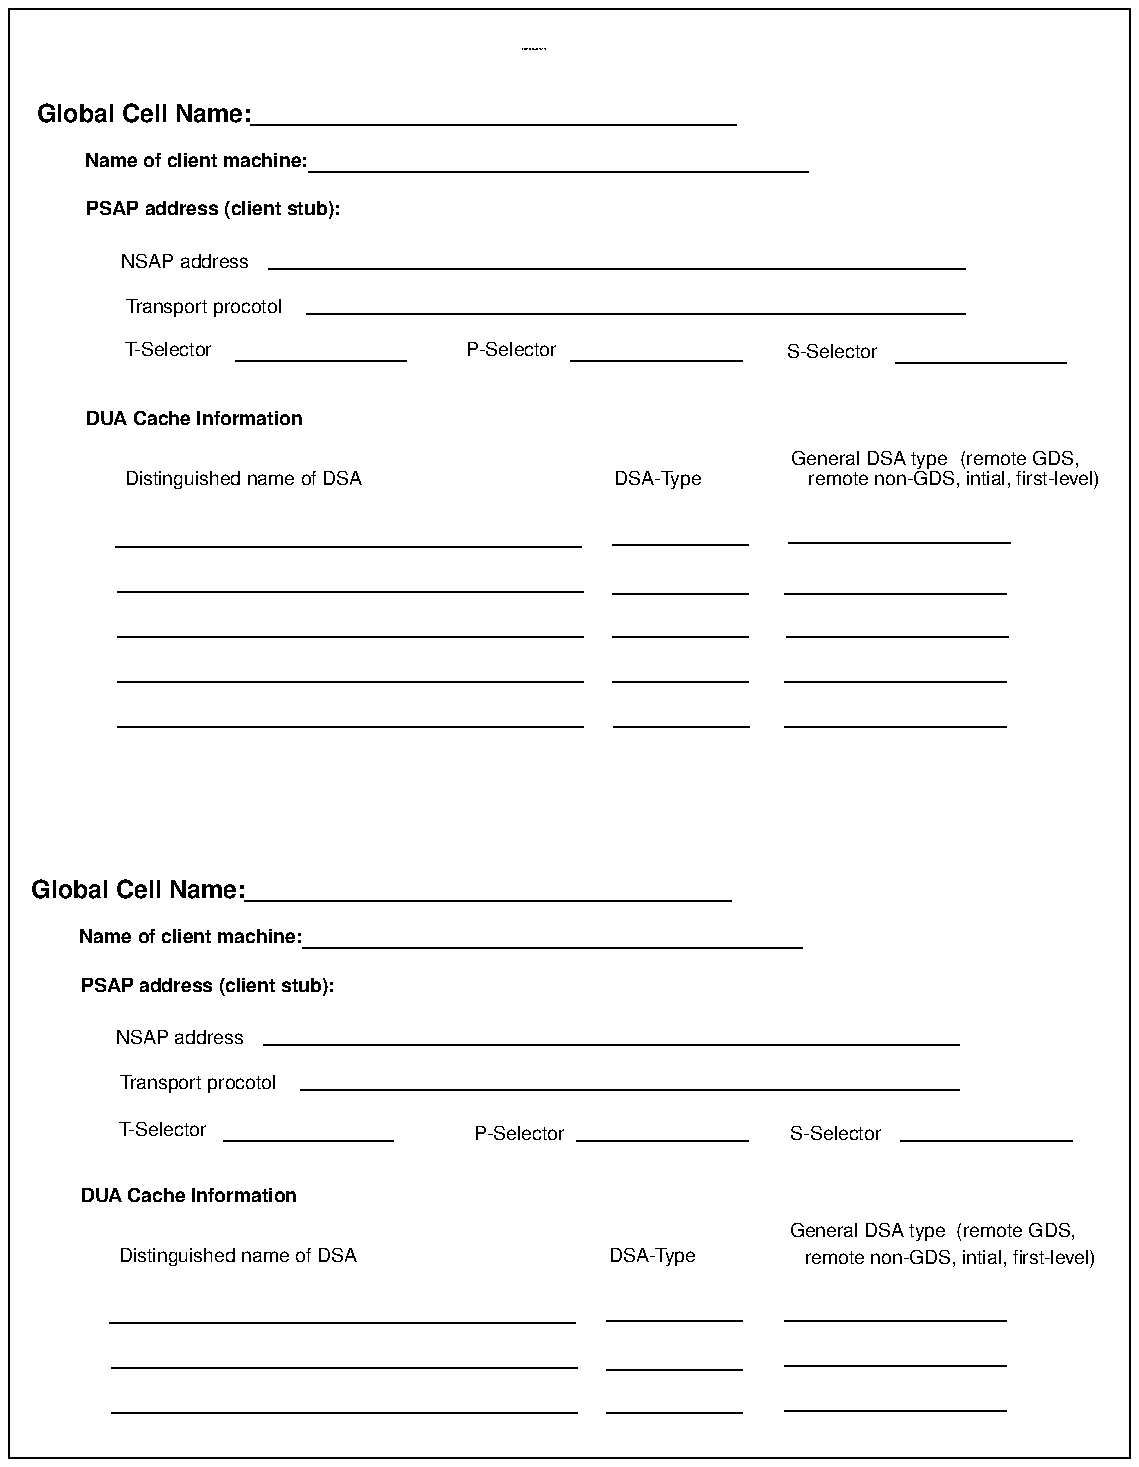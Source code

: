 ...\" @OSF_COPYRIGHT@
...\" COPYRIGHT NOTICE
...\" Copyright (c) 1990, 1991, 1992, 1993 Open Software Foundation, Inc.
...\" ALL RIGHTS RESERVED (DCE).  See the file named COPYRIGHT.DCE in the
...\" src directory for the full copyright text.
...\" 
...\" HISTORY
...\" $Log: fig14.clientE.pic,v $
...\" Revision 1.1.2.1  1994/08/04  21:02:03  hal
...\" 	Create DCE GDS Admin Gd & Ref from GDS parts of Adm Gd & Cmd Ref; fix log
...\" 	[1994/08/04  20:37:23  hal]
...\"
...\" Revision 1.1.2.5  1993/01/28  19:08:54  dbelch
...\" 	Embedding copyright notice
...\" 	[1993/01/28  18:37:06  dbelch]
...\" 
...\" Revision 1.1.2.4  1992/12/08  21:39:18  rnollman
...\" 	fixed illustration
...\" 	[1992/12/08  21:38:53  rnollman]
...\" 
...\" Revision 1.1.2.3  1992/12/08  21:22:40  rnollman
...\" 	fixed illustration
...\" 	[1992/12/08  21:22:16  rnollman]
...\" 
...\" Revision 1.1.2.2  1992/12/08  20:32:54  rnollman
...\" 	new illustration
...\" 	[1992/12/08  20:32:27  rnollman]
...\" 
...\" $EndLog$
.PS
scale = 106.667
"\fH\s7T-Selector\s0\fP"  at 323, 591
"\fH\s7S-Selector\s0\fP"  at 677, 590
"\fH\s7P-Selector\s0\fP"  at 506, 591
line   from 353, 169 \
	to 443, 169 
"\fH\s7T-Selector\s0\fP"  at 320, 175
line   from 714, 169 \
	to 805, 169 
line   from 541, 169 \
	to 632, 169 
"\fH\s7S-Selector\s0\fP"  at 679, 173
"\fH\s7P-Selector\s0\fP"  at 510, 173
"\f(HB\s10Client Worksheet\s0\fP"  at 518, 754
line   from 652, 25 \
	to 770, 25 
line   from 652, 49 \
	to 770, 49 
line   from 652, 73 \
	to 770, 73 
line   from 652, 390 \
	to 770, 390 
line   from 652, 414 \
	to 770, 414 
line   from 653, 438 \
	to 771, 438 
line   from 652, 461 \
	to 770, 461 
line   from 654, 488 \
	to 772, 488 
"\fH\s7remote non-GDS, intial, first-level)\s0\fP"  at 742, 522
"\fH\s7(remote GDS,\s0\fP"  at 777, 533
"\fH\s7General DSA type\s0\fP"  at 697, 533
"\fH\s7(remote GDS,\s0\fP"  at 775, 121
"\fH\s7remote non-GDS, intial, first-level)\s0\fP"  at 740, 107
"\fH\s7General DSA type\s0\fP"  at 696, 121
line   from 398, 686 \
	to 664, 686 
"\f(HB\s7PSAP address (client stub):\s0\fP"  at 347, 666
"\f(HB\s7Name of client machine:\s0\fP"  at 338, 692
"\fH\s7DSA-Type\s0\fP"  at 584, 522
"\fH\s7Distinguished name of DSA\s0\fP"  at 363, 522
line   from 295, 486 \
	to 543, 486 
line   from 560, 487 \
	to 632, 487 
line   from 296, 462 \
	to 544, 462 
line   from 296, 438 \
	to 544, 438 
line   from 296, 414 \
	to 544, 414 
line   from 560, 438 \
	to 632, 438 
line   from 561, 390 \
	to 633, 390 
line   from 560, 461 \
	to 632, 461 
line   from 560, 414 \
	to 632, 414 
"\fH\s7\s0\fP"  at 795, 607
"\f(HB\s7DUA Cache Information\s0\fP"  at 337, 554
"\f(HB\s9Global Cell Name:\s0\fP"  at 310, 716
line   from 367, 711 \
	to 626, 711 
"\fH\s7Transport procotol\s0\fP"  at 342, 614
"\fH\s7NSAP address\s0\fP"  at 332, 638
line   from 377, 634 \
	to 748, 634 
line   from 296, 390 \
	to 544, 390 
line   from 394, 196 \
	to 745, 196 
line   from 374, 220 \
	to 745, 220 
"\fH\s7NSAP address\s0\fP"  at 329, 224
"\fH\s7Transport procotol\s0\fP"  at 339, 200
line   from 364, 297 \
	to 623, 297 
"\f(HB\s9Global Cell Name:\s0\fP"  at 307, 302
"\f(HB\s7DUA Cache Information\s0\fP"  at 334, 140
"\fH\s7\s0\fP"  at 792, 193
line   from 557, 47 \
	to 629, 47 
line   from 557, 24 \
	to 629, 24 
line   from 293, 24 \
	to 541, 24 
line   from 293, 48 \
	to 541, 48 
line   from 557, 73 \
	to 629, 73 
line   from 292, 72 \
	to 540, 72 
"\fH\s7Distinguished name of DSA\s0\fP"  at 360, 108
"\fH\s7DSA-Type\s0\fP"  at 581, 108
"\f(HB\s7Name of client machine:\s0\fP"  at 335, 278
"\f(HB\s7PSAP address (client stub):\s0\fP"  at 344, 252
line   from 395, 272 \
	to 661, 272 
box  wid 598 ht 773 at 537, 386.5
line   from 359, 585 \
	to 450, 585 
line   from 397, 610 \
	to 748, 610 
line   from 538, 585 \
	to 629, 585 
line   from 711, 584 \
	to 802, 584 
.PE
